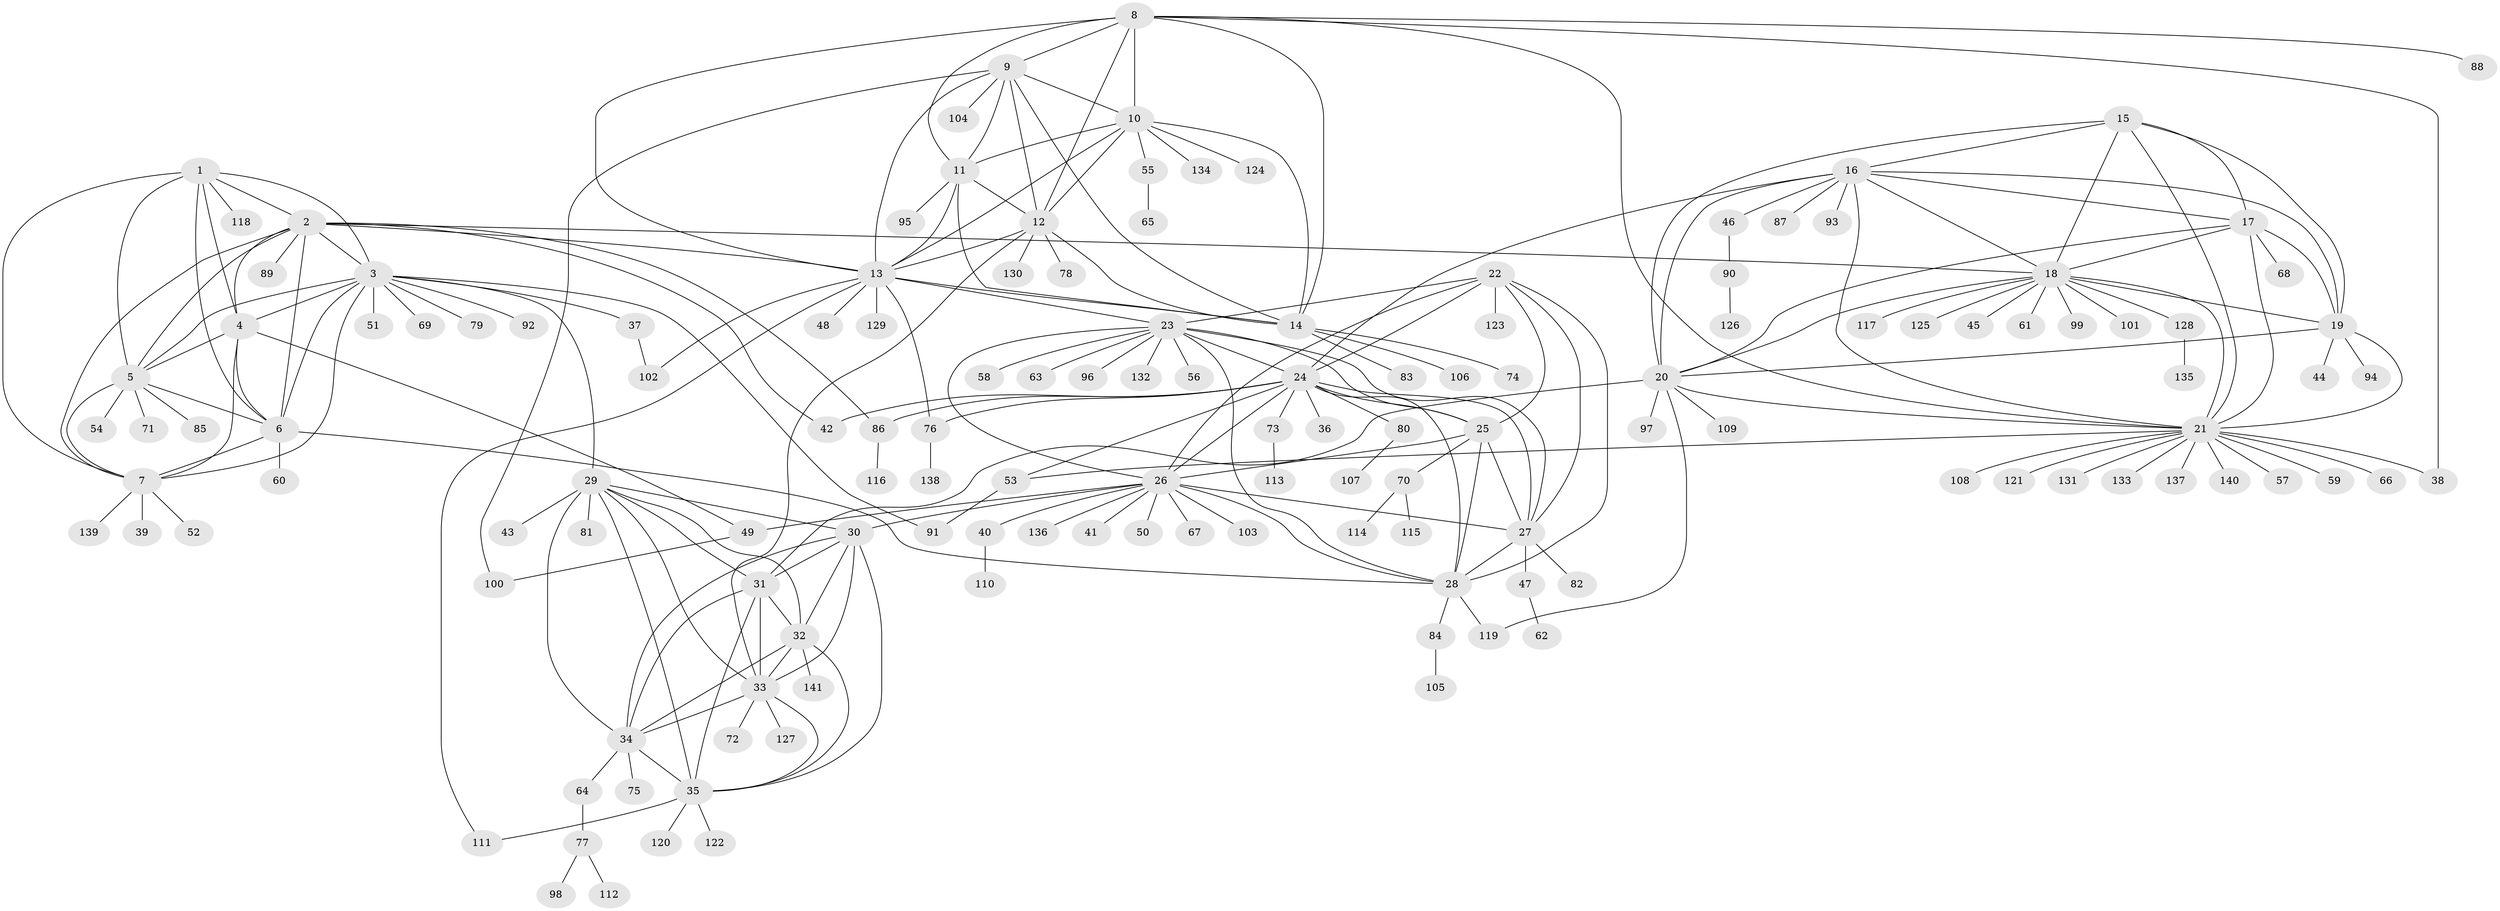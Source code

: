 // coarse degree distribution, {12: 0.009433962264150943, 9: 0.02830188679245283, 7: 0.03773584905660377, 6: 0.0660377358490566, 10: 0.018867924528301886, 4: 0.009433962264150943, 8: 0.018867924528301886, 17: 0.009433962264150943, 11: 0.02830188679245283, 5: 0.009433962264150943, 1: 0.6320754716981132, 2: 0.10377358490566038, 3: 0.02830188679245283}
// Generated by graph-tools (version 1.1) at 2025/42/03/06/25 10:42:08]
// undirected, 141 vertices, 232 edges
graph export_dot {
graph [start="1"]
  node [color=gray90,style=filled];
  1;
  2;
  3;
  4;
  5;
  6;
  7;
  8;
  9;
  10;
  11;
  12;
  13;
  14;
  15;
  16;
  17;
  18;
  19;
  20;
  21;
  22;
  23;
  24;
  25;
  26;
  27;
  28;
  29;
  30;
  31;
  32;
  33;
  34;
  35;
  36;
  37;
  38;
  39;
  40;
  41;
  42;
  43;
  44;
  45;
  46;
  47;
  48;
  49;
  50;
  51;
  52;
  53;
  54;
  55;
  56;
  57;
  58;
  59;
  60;
  61;
  62;
  63;
  64;
  65;
  66;
  67;
  68;
  69;
  70;
  71;
  72;
  73;
  74;
  75;
  76;
  77;
  78;
  79;
  80;
  81;
  82;
  83;
  84;
  85;
  86;
  87;
  88;
  89;
  90;
  91;
  92;
  93;
  94;
  95;
  96;
  97;
  98;
  99;
  100;
  101;
  102;
  103;
  104;
  105;
  106;
  107;
  108;
  109;
  110;
  111;
  112;
  113;
  114;
  115;
  116;
  117;
  118;
  119;
  120;
  121;
  122;
  123;
  124;
  125;
  126;
  127;
  128;
  129;
  130;
  131;
  132;
  133;
  134;
  135;
  136;
  137;
  138;
  139;
  140;
  141;
  1 -- 2;
  1 -- 3;
  1 -- 4;
  1 -- 5;
  1 -- 6;
  1 -- 7;
  1 -- 118;
  2 -- 3;
  2 -- 4;
  2 -- 5;
  2 -- 6;
  2 -- 7;
  2 -- 13;
  2 -- 18;
  2 -- 42;
  2 -- 86;
  2 -- 89;
  3 -- 4;
  3 -- 5;
  3 -- 6;
  3 -- 7;
  3 -- 29;
  3 -- 37;
  3 -- 51;
  3 -- 69;
  3 -- 79;
  3 -- 91;
  3 -- 92;
  4 -- 5;
  4 -- 6;
  4 -- 7;
  4 -- 49;
  5 -- 6;
  5 -- 7;
  5 -- 54;
  5 -- 71;
  5 -- 85;
  6 -- 7;
  6 -- 28;
  6 -- 60;
  7 -- 39;
  7 -- 52;
  7 -- 139;
  8 -- 9;
  8 -- 10;
  8 -- 11;
  8 -- 12;
  8 -- 13;
  8 -- 14;
  8 -- 21;
  8 -- 38;
  8 -- 88;
  9 -- 10;
  9 -- 11;
  9 -- 12;
  9 -- 13;
  9 -- 14;
  9 -- 100;
  9 -- 104;
  10 -- 11;
  10 -- 12;
  10 -- 13;
  10 -- 14;
  10 -- 55;
  10 -- 124;
  10 -- 134;
  11 -- 12;
  11 -- 13;
  11 -- 14;
  11 -- 95;
  12 -- 13;
  12 -- 14;
  12 -- 33;
  12 -- 78;
  12 -- 130;
  13 -- 14;
  13 -- 23;
  13 -- 48;
  13 -- 76;
  13 -- 102;
  13 -- 111;
  13 -- 129;
  14 -- 74;
  14 -- 83;
  14 -- 106;
  15 -- 16;
  15 -- 17;
  15 -- 18;
  15 -- 19;
  15 -- 20;
  15 -- 21;
  16 -- 17;
  16 -- 18;
  16 -- 19;
  16 -- 20;
  16 -- 21;
  16 -- 24;
  16 -- 46;
  16 -- 87;
  16 -- 93;
  17 -- 18;
  17 -- 19;
  17 -- 20;
  17 -- 21;
  17 -- 68;
  18 -- 19;
  18 -- 20;
  18 -- 21;
  18 -- 45;
  18 -- 61;
  18 -- 99;
  18 -- 101;
  18 -- 117;
  18 -- 125;
  18 -- 128;
  19 -- 20;
  19 -- 21;
  19 -- 44;
  19 -- 94;
  20 -- 21;
  20 -- 31;
  20 -- 97;
  20 -- 109;
  20 -- 119;
  21 -- 38;
  21 -- 53;
  21 -- 57;
  21 -- 59;
  21 -- 66;
  21 -- 108;
  21 -- 121;
  21 -- 131;
  21 -- 133;
  21 -- 137;
  21 -- 140;
  22 -- 23;
  22 -- 24;
  22 -- 25;
  22 -- 26;
  22 -- 27;
  22 -- 28;
  22 -- 123;
  23 -- 24;
  23 -- 25;
  23 -- 26;
  23 -- 27;
  23 -- 28;
  23 -- 56;
  23 -- 58;
  23 -- 63;
  23 -- 96;
  23 -- 132;
  24 -- 25;
  24 -- 26;
  24 -- 27;
  24 -- 28;
  24 -- 36;
  24 -- 42;
  24 -- 53;
  24 -- 73;
  24 -- 76;
  24 -- 80;
  24 -- 86;
  25 -- 26;
  25 -- 27;
  25 -- 28;
  25 -- 70;
  26 -- 27;
  26 -- 28;
  26 -- 30;
  26 -- 40;
  26 -- 41;
  26 -- 49;
  26 -- 50;
  26 -- 67;
  26 -- 103;
  26 -- 136;
  27 -- 28;
  27 -- 47;
  27 -- 82;
  28 -- 84;
  28 -- 119;
  29 -- 30;
  29 -- 31;
  29 -- 32;
  29 -- 33;
  29 -- 34;
  29 -- 35;
  29 -- 43;
  29 -- 81;
  30 -- 31;
  30 -- 32;
  30 -- 33;
  30 -- 34;
  30 -- 35;
  31 -- 32;
  31 -- 33;
  31 -- 34;
  31 -- 35;
  32 -- 33;
  32 -- 34;
  32 -- 35;
  32 -- 141;
  33 -- 34;
  33 -- 35;
  33 -- 72;
  33 -- 127;
  34 -- 35;
  34 -- 64;
  34 -- 75;
  35 -- 111;
  35 -- 120;
  35 -- 122;
  37 -- 102;
  40 -- 110;
  46 -- 90;
  47 -- 62;
  49 -- 100;
  53 -- 91;
  55 -- 65;
  64 -- 77;
  70 -- 114;
  70 -- 115;
  73 -- 113;
  76 -- 138;
  77 -- 98;
  77 -- 112;
  80 -- 107;
  84 -- 105;
  86 -- 116;
  90 -- 126;
  128 -- 135;
}
